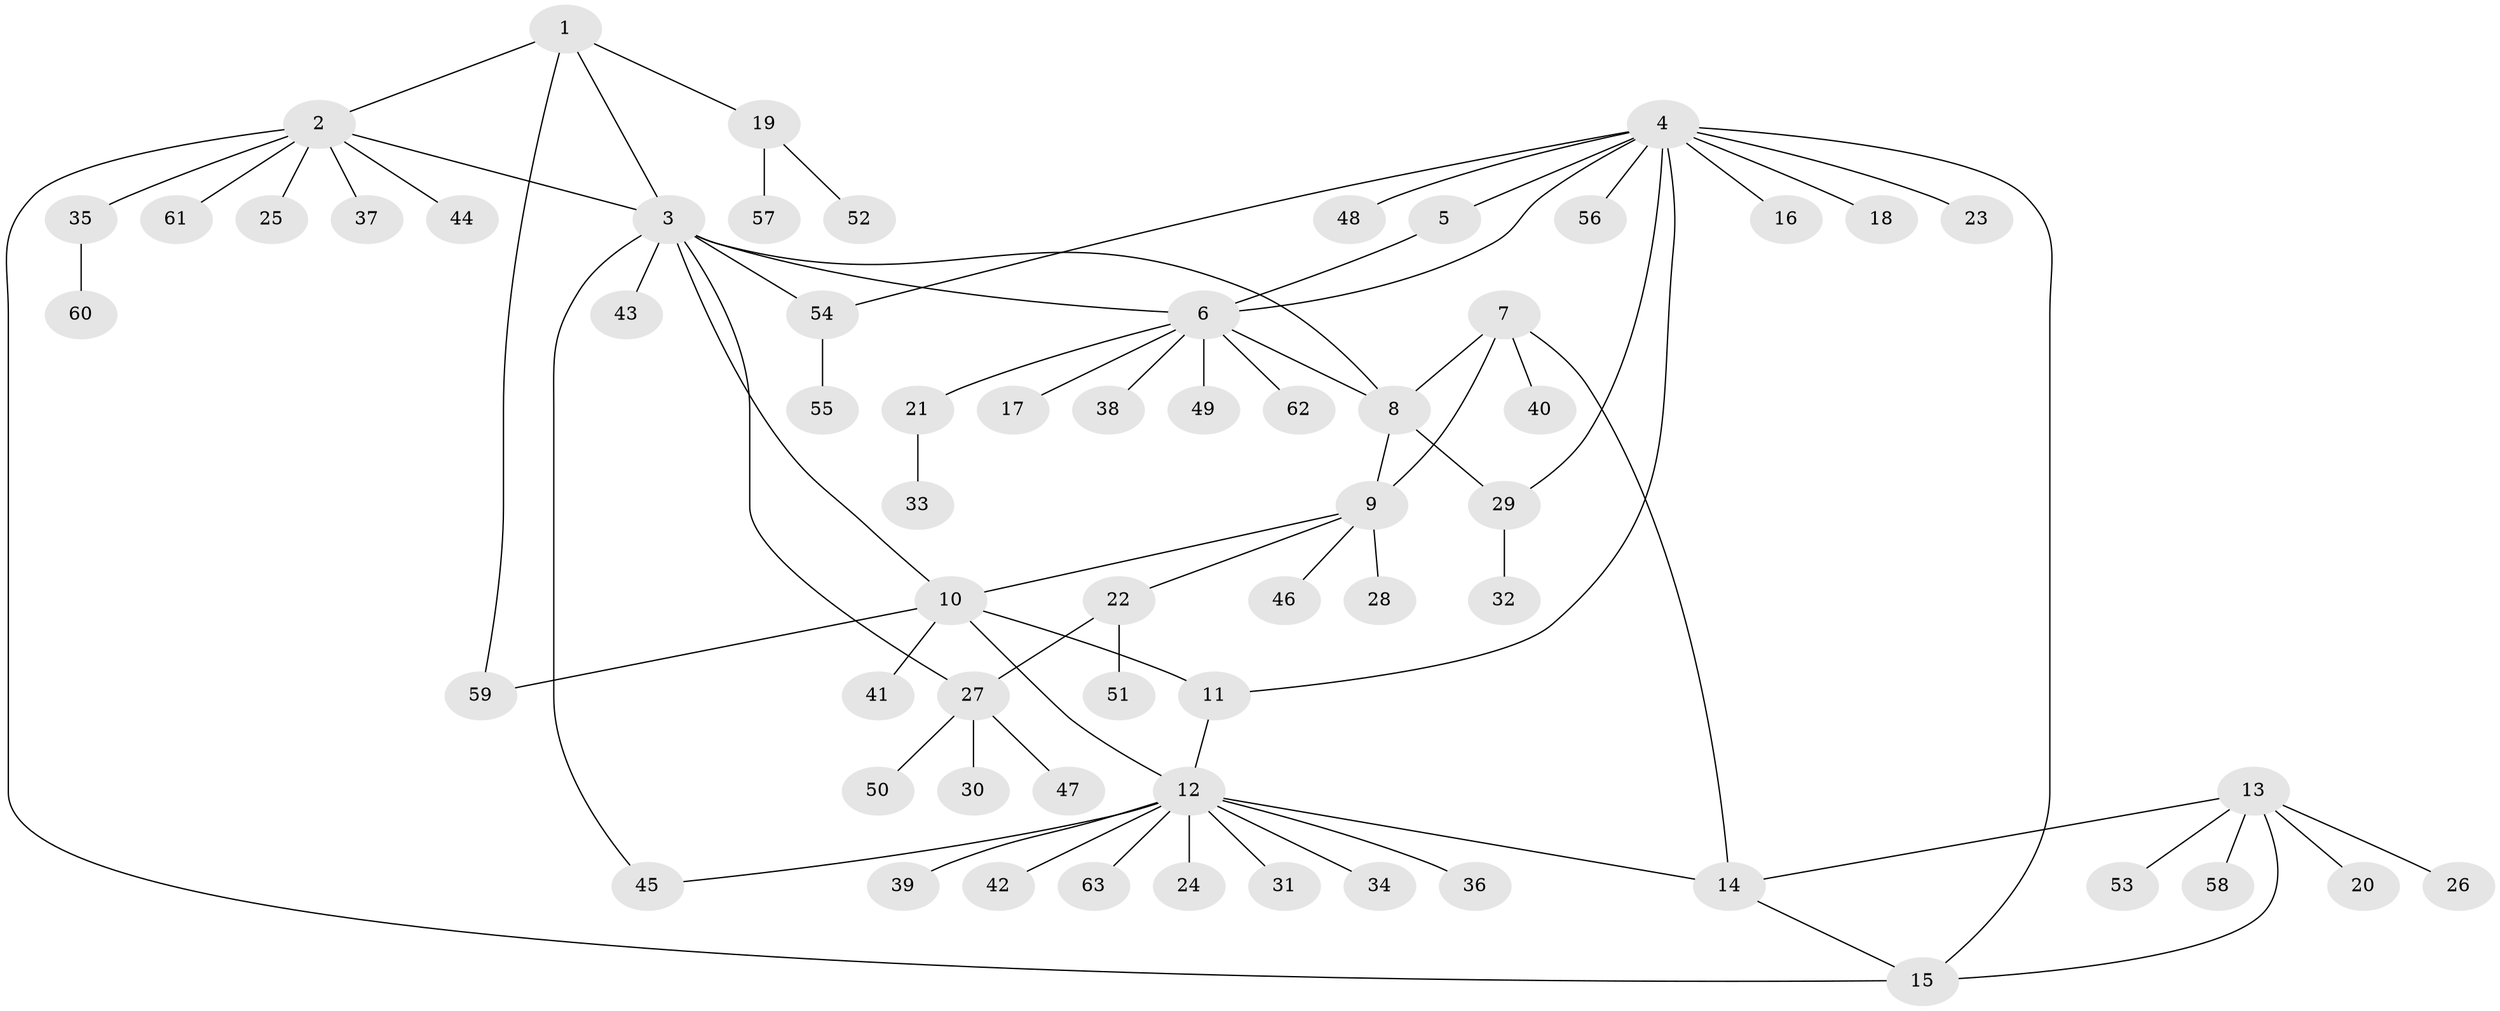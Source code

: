 // Generated by graph-tools (version 1.1) at 2025/37/03/09/25 02:37:17]
// undirected, 63 vertices, 78 edges
graph export_dot {
graph [start="1"]
  node [color=gray90,style=filled];
  1;
  2;
  3;
  4;
  5;
  6;
  7;
  8;
  9;
  10;
  11;
  12;
  13;
  14;
  15;
  16;
  17;
  18;
  19;
  20;
  21;
  22;
  23;
  24;
  25;
  26;
  27;
  28;
  29;
  30;
  31;
  32;
  33;
  34;
  35;
  36;
  37;
  38;
  39;
  40;
  41;
  42;
  43;
  44;
  45;
  46;
  47;
  48;
  49;
  50;
  51;
  52;
  53;
  54;
  55;
  56;
  57;
  58;
  59;
  60;
  61;
  62;
  63;
  1 -- 2;
  1 -- 3;
  1 -- 19;
  1 -- 59;
  2 -- 3;
  2 -- 15;
  2 -- 25;
  2 -- 35;
  2 -- 37;
  2 -- 44;
  2 -- 61;
  3 -- 6;
  3 -- 8;
  3 -- 10;
  3 -- 27;
  3 -- 43;
  3 -- 45;
  3 -- 54;
  4 -- 5;
  4 -- 6;
  4 -- 11;
  4 -- 15;
  4 -- 16;
  4 -- 18;
  4 -- 23;
  4 -- 29;
  4 -- 48;
  4 -- 54;
  4 -- 56;
  5 -- 6;
  6 -- 8;
  6 -- 17;
  6 -- 21;
  6 -- 38;
  6 -- 49;
  6 -- 62;
  7 -- 8;
  7 -- 9;
  7 -- 14;
  7 -- 40;
  8 -- 9;
  8 -- 29;
  9 -- 10;
  9 -- 22;
  9 -- 28;
  9 -- 46;
  10 -- 11;
  10 -- 12;
  10 -- 41;
  10 -- 59;
  11 -- 12;
  12 -- 14;
  12 -- 24;
  12 -- 31;
  12 -- 34;
  12 -- 36;
  12 -- 39;
  12 -- 42;
  12 -- 45;
  12 -- 63;
  13 -- 14;
  13 -- 15;
  13 -- 20;
  13 -- 26;
  13 -- 53;
  13 -- 58;
  14 -- 15;
  19 -- 52;
  19 -- 57;
  21 -- 33;
  22 -- 27;
  22 -- 51;
  27 -- 30;
  27 -- 47;
  27 -- 50;
  29 -- 32;
  35 -- 60;
  54 -- 55;
}
